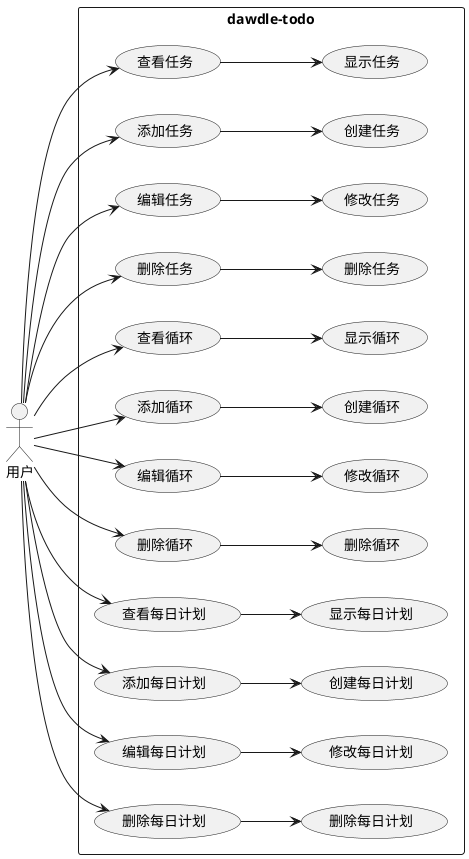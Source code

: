 @startuml 用例图
left to right direction
actor 用户 as U

rectangle "dawdle-todo" {
    usecase "查看任务" as ViewTasks
    usecase "添加任务" as AddTask
    usecase "编辑任务" as EditTask
    usecase "删除任务" as DeleteTask
    usecase "查看循环" as ViewCycles
    usecase "添加循环" as AddCycle
    usecase "编辑循环" as EditCycle
    usecase "删除循环" as DeleteCycle
    usecase "查看每日计划" as ViewDailyPlans
    usecase "添加每日计划" as AddDailyPlan
    usecase "编辑每日计划" as EditDailyPlan
    usecase "删除每日计划" as DeleteDailyPlan

    U --> ViewTasks
    U --> AddTask
    U --> EditTask
    U --> DeleteTask
    U --> ViewCycles
    U --> AddCycle
    U --> EditCycle
    U --> DeleteCycle
    U --> ViewDailyPlans
    U --> AddDailyPlan
    U --> EditDailyPlan
    U --> DeleteDailyPlan

    ViewTasks --> (显示任务)
    AddTask --> (创建任务)
    EditTask --> (修改任务)
    DeleteTask --> (删除任务)
    ViewCycles --> (显示循环)
    AddCycle --> (创建循环)
    EditCycle --> (修改循环)
    DeleteCycle --> (删除循环)
    ViewDailyPlans --> (显示每日计划)
    AddDailyPlan --> (创建每日计划)
    EditDailyPlan --> (修改每日计划)
    DeleteDailyPlan --> (删除每日计划)
}
@enduml
